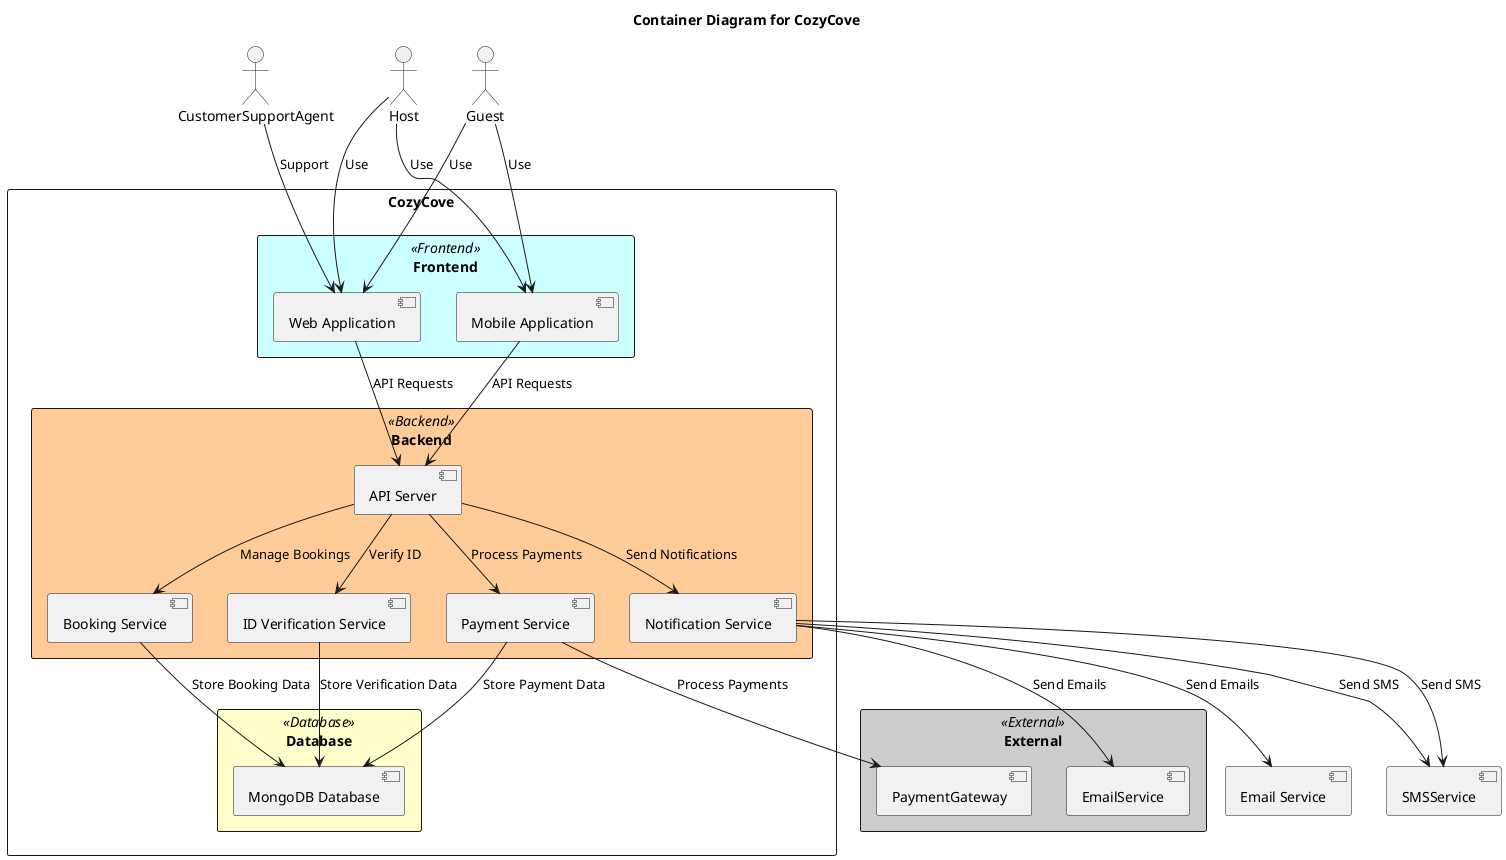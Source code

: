 @startuml

title Container Diagram for CozyCove

skinparam rectangle {
  BackgroundColor<< Frontend >> #CCFFFF
  BackgroundColor<< Backend >> #FFCC99
  BackgroundColor<< Database >> #FFFFCC
  BackgroundColor<< External >> #CCCCCC
}

actor Guest
actor Host
actor CustomerSupportAgent

rectangle "CozyCove" {
  rectangle Frontend << Frontend >> {
    [Web Application]
    [Mobile Application]
  }

  rectangle Backend << Backend >> {
    [API Server]
    [ID Verification Service]
    [Booking Service]
    [Payment Service]
    [Notification Service]
  }

  rectangle Database << Database >> {
    [MongoDB Database]
  }
}

Guest -down-> [Web Application]: Use
Guest -down-> [Mobile Application]: Use
Host -down-> [Web Application]: Use
Host -down-> [Mobile Application]: Use
CustomerSupportAgent -down-> [Web Application]: Support

[Web Application] -down-> [API Server]: API Requests
[Mobile Application] -down-> [API Server]: API Requests

[API Server] -down-> [ID Verification Service]: Verify ID
[API Server] -down-> [Booking Service]: Manage Bookings
[API Server] -down-> [Payment Service]: Process Payments
[API Server] -down-> [Notification Service]: Send Notifications

[ID Verification Service] -down-> [MongoDB Database]: Store Verification Data
[Booking Service] -down-> [MongoDB Database]: Store Booking Data
[Payment Service] -down-> [MongoDB Database]: Store Payment Data
[Notification Service] -down-> [Email Service]: Send Emails
[Notification Service] -down-> [SMSService]: Send SMS

rectangle External << External >> {
  [PaymentGateway]
  [EmailService]
  [SMSService]
}

[Payment Service] -down-> [PaymentGateway]: Process Payments
[Notification Service] -down-> [EmailService]: Send Emails
[Notification Service] -down-> [SMSService]: Send SMS

@enduml
